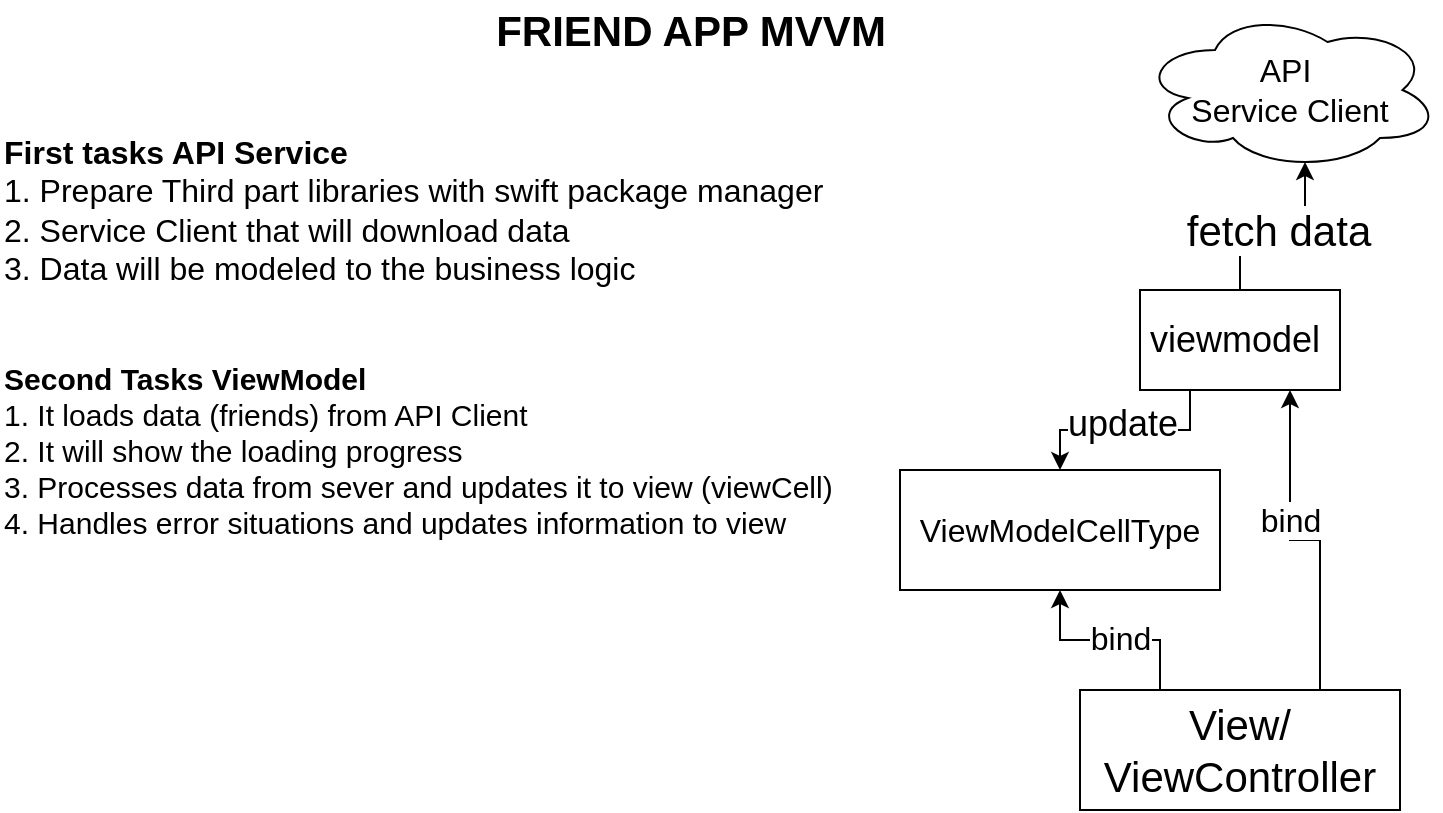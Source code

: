 <mxfile version="13.8.0" type="device"><diagram id="E-wEWUFb8qfrb5NF4VOW" name="Page-1"><mxGraphModel dx="786" dy="523" grid="1" gridSize="10" guides="1" tooltips="1" connect="1" arrows="1" fold="1" page="1" pageScale="1" pageWidth="827" pageHeight="1169" math="0" shadow="0"><root><mxCell id="0"/><mxCell id="1" parent="0"/><mxCell id="xl3qnO9dYB5QWljTB9lO-1" value="FRIEND APP MVVM" style="text;html=1;align=center;verticalAlign=middle;resizable=0;points=[];autosize=1;fontSize=21;fontStyle=1" parent="1" vertex="1"><mxGeometry x="260" y="45" width="210" height="30" as="geometry"/></mxCell><mxCell id="xl3qnO9dYB5QWljTB9lO-2" value="&lt;b style=&quot;font-size: 16px;&quot;&gt;First tasks API Service&lt;br style=&quot;font-size: 16px;&quot;&gt;&lt;/b&gt;1. Prepare Third part libraries with swift package manager&lt;br style=&quot;font-size: 16px;&quot;&gt;2. Service Client that will download data&lt;br style=&quot;font-size: 16px;&quot;&gt;3. Data will be modeled to the business logic" style="text;html=1;align=left;verticalAlign=middle;resizable=0;points=[];autosize=1;fontSize=16;" parent="1" vertex="1"><mxGeometry x="20" y="110" width="430" height="80" as="geometry"/></mxCell><mxCell id="xl3qnO9dYB5QWljTB9lO-3" value="API&amp;nbsp;&lt;br style=&quot;font-size: 16px;&quot;&gt;Service Client" style="ellipse;shape=cloud;whiteSpace=wrap;html=1;fontSize=16;align=center;" parent="1" vertex="1"><mxGeometry x="590" y="50" width="150" height="80" as="geometry"/></mxCell><mxCell id="xl3qnO9dYB5QWljTB9lO-7" value="fetch data" style="edgeStyle=orthogonalEdgeStyle;rounded=0;orthogonalLoop=1;jettySize=auto;html=1;entryX=0.55;entryY=0.95;entryDx=0;entryDy=0;entryPerimeter=0;fontSize=21;" parent="1" source="xl3qnO9dYB5QWljTB9lO-4" target="xl3qnO9dYB5QWljTB9lO-3" edge="1"><mxGeometry relative="1" as="geometry"/></mxCell><mxCell id="xl3qnO9dYB5QWljTB9lO-10" style="edgeStyle=orthogonalEdgeStyle;rounded=0;orthogonalLoop=1;jettySize=auto;html=1;exitX=0.25;exitY=1;exitDx=0;exitDy=0;entryX=0.5;entryY=0;entryDx=0;entryDy=0;fontSize=21;" parent="1" source="xl3qnO9dYB5QWljTB9lO-4" target="xl3qnO9dYB5QWljTB9lO-9" edge="1"><mxGeometry relative="1" as="geometry"/></mxCell><mxCell id="xl3qnO9dYB5QWljTB9lO-15" value="update" style="edgeLabel;html=1;align=center;verticalAlign=middle;resizable=0;points=[];fontSize=18;" parent="xl3qnO9dYB5QWljTB9lO-10" vertex="1" connectable="0"><mxGeometry x="0.029" y="-3" relative="1" as="geometry"><mxPoint as="offset"/></mxGeometry></mxCell><mxCell id="xl3qnO9dYB5QWljTB9lO-4" value="viewmodel&amp;nbsp;" style="whiteSpace=wrap;html=1;fontSize=18;align=center;" parent="1" vertex="1"><mxGeometry x="590" y="190" width="100" height="50" as="geometry"/></mxCell><mxCell id="xl3qnO9dYB5QWljTB9lO-11" style="edgeStyle=orthogonalEdgeStyle;rounded=0;orthogonalLoop=1;jettySize=auto;html=1;exitX=0.75;exitY=0;exitDx=0;exitDy=0;entryX=0.75;entryY=1;entryDx=0;entryDy=0;fontSize=21;" parent="1" source="xl3qnO9dYB5QWljTB9lO-6" target="xl3qnO9dYB5QWljTB9lO-4" edge="1"><mxGeometry relative="1" as="geometry"/></mxCell><mxCell id="xl3qnO9dYB5QWljTB9lO-13" value="bind" style="edgeLabel;html=1;align=center;verticalAlign=middle;resizable=0;points=[];fontSize=16;" parent="xl3qnO9dYB5QWljTB9lO-11" vertex="1" connectable="0"><mxGeometry x="0.213" relative="1" as="geometry"><mxPoint as="offset"/></mxGeometry></mxCell><mxCell id="xl3qnO9dYB5QWljTB9lO-12" style="edgeStyle=orthogonalEdgeStyle;rounded=0;orthogonalLoop=1;jettySize=auto;html=1;exitX=0.25;exitY=0;exitDx=0;exitDy=0;entryX=0.5;entryY=1;entryDx=0;entryDy=0;fontSize=16;" parent="1" source="xl3qnO9dYB5QWljTB9lO-6" target="xl3qnO9dYB5QWljTB9lO-9" edge="1"><mxGeometry relative="1" as="geometry"/></mxCell><mxCell id="xl3qnO9dYB5QWljTB9lO-14" value="bind" style="edgeLabel;html=1;align=center;verticalAlign=middle;resizable=0;points=[];fontSize=16;" parent="xl3qnO9dYB5QWljTB9lO-12" vertex="1" connectable="0"><mxGeometry x="-0.1" y="-1" relative="1" as="geometry"><mxPoint as="offset"/></mxGeometry></mxCell><mxCell id="xl3qnO9dYB5QWljTB9lO-6" value="View/ ViewController" style="whiteSpace=wrap;html=1;fontSize=21;align=center;" parent="1" vertex="1"><mxGeometry x="560" y="390" width="160" height="60" as="geometry"/></mxCell><mxCell id="xl3qnO9dYB5QWljTB9lO-9" value="ViewModelCellType" style="whiteSpace=wrap;html=1;fontSize=16;align=center;" parent="1" vertex="1"><mxGeometry x="470" y="280" width="160" height="60" as="geometry"/></mxCell><mxCell id="difveCJvGlZbpGeyt36u-2" value="&lt;b style=&quot;font-size: 15px&quot;&gt;Second Tasks ViewModel&lt;/b&gt;&lt;br style=&quot;font-size: 15px&quot;&gt;1. It loads data (friends) from API Client&lt;br style=&quot;font-size: 15px&quot;&gt;2. It will show the loading progress&lt;br style=&quot;font-size: 15px&quot;&gt;3. Processes data from sever and updates it to view (viewCell)&lt;br style=&quot;font-size: 15px&quot;&gt;4. Handles error situations and updates information to view&amp;nbsp;" style="text;html=1;align=left;verticalAlign=middle;resizable=0;points=[];autosize=1;fontSize=15;" vertex="1" parent="1"><mxGeometry x="20" y="220" width="430" height="100" as="geometry"/></mxCell></root></mxGraphModel></diagram></mxfile>